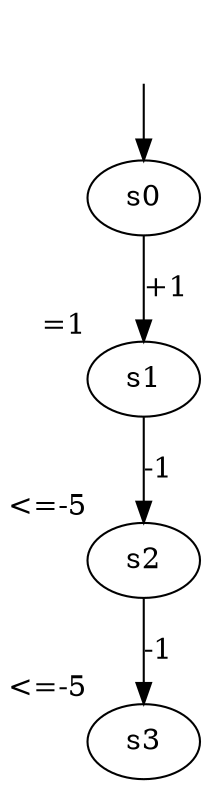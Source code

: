 digraph G {
    s1[xlabel="=1"]
    s2[xlabel="<=-5"]
    s3[xlabel="<=-5"]
    si[style=invis]
    si -> s0
    s0 -> s1[label="+1"]
    s1 -> s2[label="-1"]
    s2 -> s3[label="-1"]
}